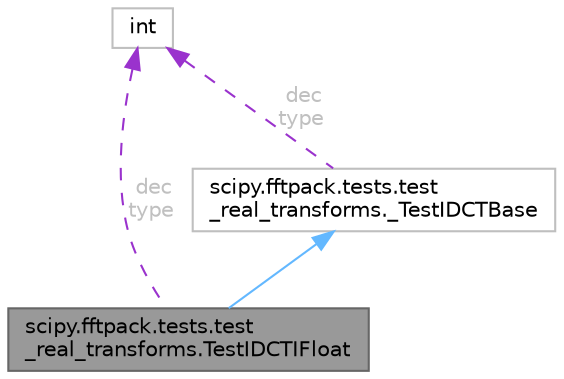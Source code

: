 digraph "scipy.fftpack.tests.test_real_transforms.TestIDCTIFloat"
{
 // LATEX_PDF_SIZE
  bgcolor="transparent";
  edge [fontname=Helvetica,fontsize=10,labelfontname=Helvetica,labelfontsize=10];
  node [fontname=Helvetica,fontsize=10,shape=box,height=0.2,width=0.4];
  Node1 [id="Node000001",label="scipy.fftpack.tests.test\l_real_transforms.TestIDCTIFloat",height=0.2,width=0.4,color="gray40", fillcolor="grey60", style="filled", fontcolor="black",tooltip=" "];
  Node2 -> Node1 [id="edge1_Node000001_Node000002",dir="back",color="steelblue1",style="solid",tooltip=" "];
  Node2 [id="Node000002",label="scipy.fftpack.tests.test\l_real_transforms._TestIDCTBase",height=0.2,width=0.4,color="grey75", fillcolor="white", style="filled",URL="$de/d86/classscipy_1_1fftpack_1_1tests_1_1test__real__transforms_1_1__TestIDCTBase.html",tooltip=" "];
  Node3 -> Node2 [id="edge2_Node000002_Node000003",dir="back",color="darkorchid3",style="dashed",tooltip=" ",label=" dec\ntype",fontcolor="grey" ];
  Node3 [id="Node000003",label="int",height=0.2,width=0.4,color="grey75", fillcolor="white", style="filled",tooltip=" "];
  Node3 -> Node1 [id="edge3_Node000001_Node000003",dir="back",color="darkorchid3",style="dashed",tooltip=" ",label=" dec\ntype",fontcolor="grey" ];
}
